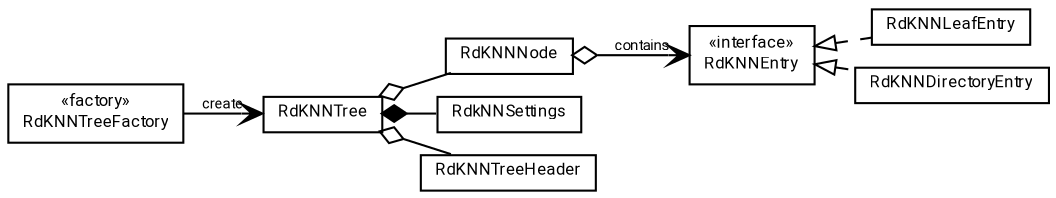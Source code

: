 #!/usr/local/bin/dot
#
# Class diagram 
# Generated by UMLGraph version R5_7_2-60-g0e99a6 (http://www.spinellis.gr/umlgraph/)
#

digraph G {
	graph [fontnames="svg"]
	edge [fontname="Roboto",fontsize=7,labelfontname="Roboto",labelfontsize=7,color="black"];
	node [fontname="Roboto",fontcolor="black",fontsize=8,shape=plaintext,margin=0,width=0,height=0];
	nodesep=0.15;
	ranksep=0.25;
	rankdir=LR;
	// de.lmu.ifi.dbs.elki.index.tree.spatial.rstarvariants.rdknn.RdKNNNode
	c680289 [label=<<table title="de.lmu.ifi.dbs.elki.index.tree.spatial.rstarvariants.rdknn.RdKNNNode" border="0" cellborder="1" cellspacing="0" cellpadding="2" href="RdKNNNode.html" target="_parent">
		<tr><td><table border="0" cellspacing="0" cellpadding="1">
		<tr><td align="center" balign="center"> <font face="Roboto">RdKNNNode</font> </td></tr>
		</table></td></tr>
		</table>>, URL="RdKNNNode.html"];
	// de.lmu.ifi.dbs.elki.index.tree.spatial.rstarvariants.rdknn.RdKNNTreeFactory<O extends de.lmu.ifi.dbs.elki.data.NumberVector>
	c680290 [label=<<table title="de.lmu.ifi.dbs.elki.index.tree.spatial.rstarvariants.rdknn.RdKNNTreeFactory" border="0" cellborder="1" cellspacing="0" cellpadding="2" href="RdKNNTreeFactory.html" target="_parent">
		<tr><td><table border="0" cellspacing="0" cellpadding="1">
		<tr><td align="center" balign="center"> &#171;factory&#187; </td></tr>
		<tr><td align="center" balign="center"> <font face="Roboto">RdKNNTreeFactory</font> </td></tr>
		</table></td></tr>
		</table>>, URL="RdKNNTreeFactory.html"];
	// de.lmu.ifi.dbs.elki.index.tree.spatial.rstarvariants.rdknn.RdKNNEntry
	c680292 [label=<<table title="de.lmu.ifi.dbs.elki.index.tree.spatial.rstarvariants.rdknn.RdKNNEntry" border="0" cellborder="1" cellspacing="0" cellpadding="2" href="RdKNNEntry.html" target="_parent">
		<tr><td><table border="0" cellspacing="0" cellpadding="1">
		<tr><td align="center" balign="center"> &#171;interface&#187; </td></tr>
		<tr><td align="center" balign="center"> <font face="Roboto">RdKNNEntry</font> </td></tr>
		</table></td></tr>
		</table>>, URL="RdKNNEntry.html"];
	// de.lmu.ifi.dbs.elki.index.tree.spatial.rstarvariants.rdknn.RdKNNTree<O extends de.lmu.ifi.dbs.elki.data.NumberVector>
	c680293 [label=<<table title="de.lmu.ifi.dbs.elki.index.tree.spatial.rstarvariants.rdknn.RdKNNTree" border="0" cellborder="1" cellspacing="0" cellpadding="2" href="RdKNNTree.html" target="_parent">
		<tr><td><table border="0" cellspacing="0" cellpadding="1">
		<tr><td align="center" balign="center"> <font face="Roboto">RdKNNTree</font> </td></tr>
		</table></td></tr>
		</table>>, URL="RdKNNTree.html"];
	// de.lmu.ifi.dbs.elki.index.tree.spatial.rstarvariants.rdknn.RdKNNLeafEntry
	c680294 [label=<<table title="de.lmu.ifi.dbs.elki.index.tree.spatial.rstarvariants.rdknn.RdKNNLeafEntry" border="0" cellborder="1" cellspacing="0" cellpadding="2" href="RdKNNLeafEntry.html" target="_parent">
		<tr><td><table border="0" cellspacing="0" cellpadding="1">
		<tr><td align="center" balign="center"> <font face="Roboto">RdKNNLeafEntry</font> </td></tr>
		</table></td></tr>
		</table>>, URL="RdKNNLeafEntry.html"];
	// de.lmu.ifi.dbs.elki.index.tree.spatial.rstarvariants.rdknn.RdKNNDirectoryEntry
	c680295 [label=<<table title="de.lmu.ifi.dbs.elki.index.tree.spatial.rstarvariants.rdknn.RdKNNDirectoryEntry" border="0" cellborder="1" cellspacing="0" cellpadding="2" href="RdKNNDirectoryEntry.html" target="_parent">
		<tr><td><table border="0" cellspacing="0" cellpadding="1">
		<tr><td align="center" balign="center"> <font face="Roboto">RdKNNDirectoryEntry</font> </td></tr>
		</table></td></tr>
		</table>>, URL="RdKNNDirectoryEntry.html"];
	// de.lmu.ifi.dbs.elki.index.tree.spatial.rstarvariants.rdknn.RdkNNSettings
	c680296 [label=<<table title="de.lmu.ifi.dbs.elki.index.tree.spatial.rstarvariants.rdknn.RdkNNSettings" border="0" cellborder="1" cellspacing="0" cellpadding="2" href="RdkNNSettings.html" target="_parent">
		<tr><td><table border="0" cellspacing="0" cellpadding="1">
		<tr><td align="center" balign="center"> <font face="Roboto">RdkNNSettings</font> </td></tr>
		</table></td></tr>
		</table>>, URL="RdkNNSettings.html"];
	// de.lmu.ifi.dbs.elki.index.tree.spatial.rstarvariants.rdknn.RdKNNTreeHeader
	c680297 [label=<<table title="de.lmu.ifi.dbs.elki.index.tree.spatial.rstarvariants.rdknn.RdKNNTreeHeader" border="0" cellborder="1" cellspacing="0" cellpadding="2" href="RdKNNTreeHeader.html" target="_parent">
		<tr><td><table border="0" cellspacing="0" cellpadding="1">
		<tr><td align="center" balign="center"> <font face="Roboto">RdKNNTreeHeader</font> </td></tr>
		</table></td></tr>
		</table>>, URL="RdKNNTreeHeader.html"];
	// de.lmu.ifi.dbs.elki.index.tree.spatial.rstarvariants.rdknn.RdKNNNode navhas de.lmu.ifi.dbs.elki.index.tree.spatial.rstarvariants.rdknn.RdKNNEntry
	c680289 -> c680292 [arrowhead=open,arrowtail=ediamond,dir=both,weight=3,label="contains"];
	// de.lmu.ifi.dbs.elki.index.tree.spatial.rstarvariants.rdknn.RdKNNTreeFactory<O extends de.lmu.ifi.dbs.elki.data.NumberVector> navassoc de.lmu.ifi.dbs.elki.index.tree.spatial.rstarvariants.rdknn.RdKNNTree<O extends de.lmu.ifi.dbs.elki.data.NumberVector>
	c680290 -> c680293 [arrowhead=open,weight=1,label="create"];
	// de.lmu.ifi.dbs.elki.index.tree.spatial.rstarvariants.rdknn.RdKNNTree<O extends de.lmu.ifi.dbs.elki.data.NumberVector> composed de.lmu.ifi.dbs.elki.index.tree.spatial.rstarvariants.rdknn.RdkNNSettings
	c680293 -> c680296 [arrowhead=none,arrowtail=diamond,dir=back,weight=6];
	// de.lmu.ifi.dbs.elki.index.tree.spatial.rstarvariants.rdknn.RdKNNTree<O extends de.lmu.ifi.dbs.elki.data.NumberVector> has de.lmu.ifi.dbs.elki.index.tree.spatial.rstarvariants.rdknn.RdKNNNode
	c680293 -> c680289 [arrowhead=none,arrowtail=ediamond,dir=back,weight=4];
	// de.lmu.ifi.dbs.elki.index.tree.spatial.rstarvariants.rdknn.RdKNNTree<O extends de.lmu.ifi.dbs.elki.data.NumberVector> has de.lmu.ifi.dbs.elki.index.tree.spatial.rstarvariants.rdknn.RdKNNTreeHeader
	c680293 -> c680297 [arrowhead=none,arrowtail=ediamond,dir=back,weight=4];
	// de.lmu.ifi.dbs.elki.index.tree.spatial.rstarvariants.rdknn.RdKNNLeafEntry implements de.lmu.ifi.dbs.elki.index.tree.spatial.rstarvariants.rdknn.RdKNNEntry
	c680292 -> c680294 [arrowtail=empty,style=dashed,dir=back,weight=9];
	// de.lmu.ifi.dbs.elki.index.tree.spatial.rstarvariants.rdknn.RdKNNDirectoryEntry implements de.lmu.ifi.dbs.elki.index.tree.spatial.rstarvariants.rdknn.RdKNNEntry
	c680292 -> c680295 [arrowtail=empty,style=dashed,dir=back,weight=9];
}

